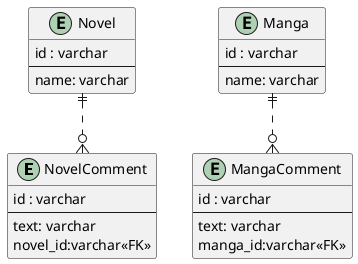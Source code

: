 @startuml


' avoid problems with angled crows feet
skinparam linetype ortho

entity "NovelComment" as nc {
  id : varchar
  --
  text: varchar
  novel_id:varchar<<FK>>
}

entity "MangaComment" as mc {
  id : varchar
  --
  text: varchar
  manga_id:varchar<<FK>>
}


entity "Novel" as n {
  id : varchar
  --
  name: varchar
}

entity "Manga" as m {
  id : varchar
  --
  name: varchar
}

n ||..o{ nc
m ||..o{ mc

@enduml
